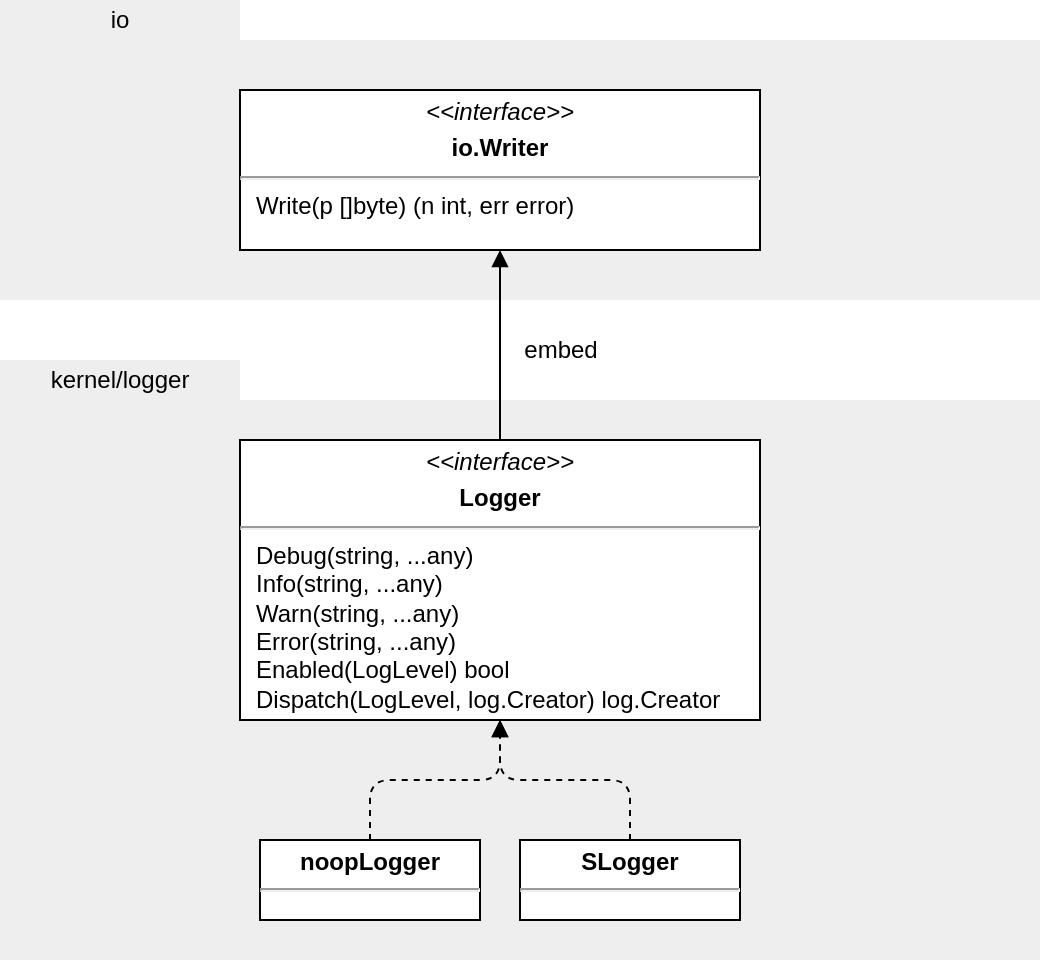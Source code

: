 <mxfile>
    <diagram id="L--ywHBMOxAPISLe69Qm" name="Page-1">
        <mxGraphModel dx="549" dy="1134" grid="1" gridSize="10" guides="1" tooltips="1" connect="1" arrows="1" fold="1" page="1" pageScale="1" pageWidth="850" pageHeight="1100" math="0" shadow="0">
            <root>
                <mxCell id="0"/>
                <mxCell id="1" parent="0"/>
                <mxCell id="46" value="" style="rounded=0;whiteSpace=wrap;html=1;fillColor=#eeeeee;fillStyle=auto;strokeColor=none;" parent="1" vertex="1">
                    <mxGeometry x="160" y="340" width="520" height="280" as="geometry"/>
                </mxCell>
                <mxCell id="19" value="&lt;p style=&quot;margin: 4px 0px 0px; text-align: center;&quot;&gt;&lt;i&gt;&amp;lt;&amp;lt;interface&amp;gt;&amp;gt;&lt;/i&gt;&lt;/p&gt;&lt;p style=&quot;margin: 4px 0px 0px; text-align: center;&quot;&gt;&lt;b&gt;Logger&lt;/b&gt;&lt;/p&gt;&lt;hr&gt;&lt;p style=&quot;margin:0px;margin-left:8px;&quot;&gt;Debug(string, ...any)&lt;/p&gt;&lt;p style=&quot;margin:0px;margin-left:8px;&quot;&gt;Info(string, ...any)&lt;br&gt;&lt;/p&gt;&lt;p style=&quot;margin:0px;margin-left:8px;&quot;&gt;Warn(string, ...any)&lt;br&gt;&lt;/p&gt;&lt;p style=&quot;margin:0px;margin-left:8px;&quot;&gt;Error(string, ...any)&lt;br&gt;&lt;/p&gt;&lt;p style=&quot;margin:0px;margin-left:8px;&quot;&gt;Enabled(LogLevel) bool&lt;/p&gt;&lt;p style=&quot;margin:0px;margin-left:8px;&quot;&gt;Dispatch(LogLevel, log.Creator) log.Creator&lt;/p&gt;" style="verticalAlign=top;align=left;overflow=fill;fontSize=12;fontFamily=Helvetica;html=1;" parent="1" vertex="1">
                    <mxGeometry x="280" y="360" width="260" height="140" as="geometry"/>
                </mxCell>
                <mxCell id="34" style="edgeStyle=orthogonalEdgeStyle;html=1;exitX=0.5;exitY=0;exitDx=0;exitDy=0;entryX=0.5;entryY=1;entryDx=0;entryDy=0;dashed=1;endArrow=block;endFill=1;" parent="1" source="31" target="19" edge="1">
                    <mxGeometry relative="1" as="geometry"/>
                </mxCell>
                <mxCell id="31" value="&lt;p style=&quot;margin: 4px 0px 0px; text-align: center;&quot;&gt;&lt;b style=&quot;background-color: initial;&quot;&gt;noopLogger&lt;/b&gt;&lt;br&gt;&lt;/p&gt;&lt;hr&gt;&lt;p style=&quot;border-color: var(--border-color); margin: 0px 0px 0px 8px;&quot;&gt;&lt;br&gt;&lt;/p&gt;" style="verticalAlign=top;align=left;overflow=fill;fontSize=12;fontFamily=Helvetica;html=1;" parent="1" vertex="1">
                    <mxGeometry x="290" y="560" width="110" height="40" as="geometry"/>
                </mxCell>
                <mxCell id="32" value="&lt;p style=&quot;margin: 4px 0px 0px; text-align: center;&quot;&gt;&lt;b style=&quot;background-color: initial;&quot;&gt;SLogger&lt;/b&gt;&lt;br&gt;&lt;/p&gt;&lt;hr&gt;&lt;p style=&quot;border-color: var(--border-color); margin: 0px 0px 0px 8px;&quot;&gt;&lt;br&gt;&lt;/p&gt;" style="verticalAlign=top;align=left;overflow=fill;fontSize=12;fontFamily=Helvetica;html=1;" parent="1" vertex="1">
                    <mxGeometry x="420" y="560" width="110" height="40" as="geometry"/>
                </mxCell>
                <mxCell id="35" style="edgeStyle=orthogonalEdgeStyle;html=1;exitX=0.5;exitY=0;exitDx=0;exitDy=0;entryX=0.5;entryY=1;entryDx=0;entryDy=0;dashed=1;endArrow=block;endFill=1;" parent="1" source="32" target="19" edge="1">
                    <mxGeometry relative="1" as="geometry">
                        <mxPoint x="315" y="540" as="sourcePoint"/>
                        <mxPoint x="300" y="430" as="targetPoint"/>
                    </mxGeometry>
                </mxCell>
                <mxCell id="41" style="edgeStyle=none;html=1;exitX=0;exitY=0.5;exitDx=0;exitDy=0;entryX=1;entryY=0.5;entryDx=0;entryDy=0;endArrow=open;endFill=0;dashed=1;dashPattern=8 8;" parent="1" edge="1">
                    <mxGeometry relative="1" as="geometry">
                        <mxPoint x="210" y="660" as="targetPoint"/>
                    </mxGeometry>
                </mxCell>
                <mxCell id="47" value="kernel/logger" style="rounded=0;whiteSpace=wrap;html=1;fillColor=#eeeeee;fillStyle=auto;strokeColor=none;" parent="1" vertex="1">
                    <mxGeometry x="160" y="320" width="120" height="20" as="geometry"/>
                </mxCell>
                <mxCell id="48" value="" style="rounded=0;whiteSpace=wrap;html=1;fillColor=#eeeeee;fillStyle=auto;strokeColor=none;" vertex="1" parent="1">
                    <mxGeometry x="160" y="160" width="520" height="130" as="geometry"/>
                </mxCell>
                <mxCell id="49" value="io" style="rounded=0;whiteSpace=wrap;html=1;fillColor=#eeeeee;fillStyle=auto;strokeColor=none;" vertex="1" parent="1">
                    <mxGeometry x="160" y="140" width="120" height="20" as="geometry"/>
                </mxCell>
                <mxCell id="50" value="&lt;p style=&quot;margin: 4px 0px 0px; text-align: center;&quot;&gt;&lt;i&gt;&amp;lt;&amp;lt;interface&amp;gt;&amp;gt;&lt;/i&gt;&lt;/p&gt;&lt;p style=&quot;margin: 4px 0px 0px; text-align: center;&quot;&gt;&lt;b&gt;io.Writer&lt;/b&gt;&lt;/p&gt;&lt;hr&gt;&lt;p style=&quot;margin: 0px 0px 0px 8px;&quot;&gt;Write(p []byte) (n int, err error)&lt;br&gt;&lt;/p&gt;" style="verticalAlign=top;align=left;overflow=fill;fontSize=12;fontFamily=Helvetica;html=1;" vertex="1" parent="1">
                    <mxGeometry x="280" y="185" width="260" height="80" as="geometry"/>
                </mxCell>
                <mxCell id="53" style="edgeStyle=none;html=1;exitX=0.5;exitY=0;exitDx=0;exitDy=0;entryX=0.5;entryY=1;entryDx=0;entryDy=0;fontSize=12;endArrow=block;endFill=1;" edge="1" parent="1" source="19" target="50">
                    <mxGeometry relative="1" as="geometry"/>
                </mxCell>
                <mxCell id="54" value="embed" style="text;html=1;align=center;verticalAlign=middle;resizable=0;points=[];autosize=1;strokeColor=none;fillColor=none;fontSize=12;" vertex="1" parent="1">
                    <mxGeometry x="410" y="300" width="60" height="30" as="geometry"/>
                </mxCell>
            </root>
        </mxGraphModel>
    </diagram>
</mxfile>